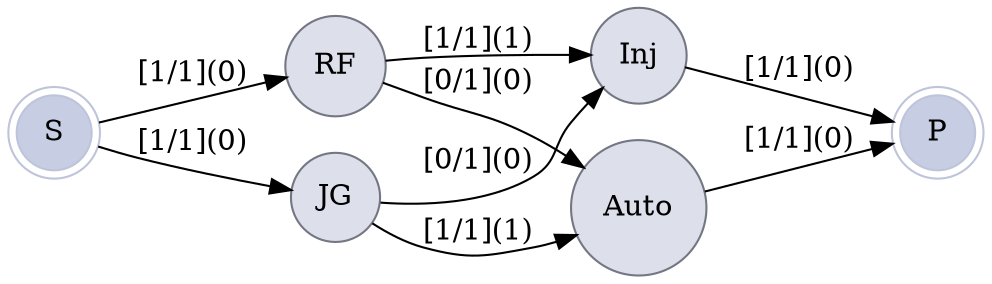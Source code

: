 digraph finite_state_machine {
 rankdir=LR;
	size="8,5";
node [shape = doublecircle, style=filled, fillcolor="#c7cde2", color="#bec4da"]; S;
node [shape = doublecircle, style=filled, fillcolor="#c7cde2", color="#bec4da"]; P;
node [shape = circle, style=filled, fillcolor="#dde0ea", color="#737683"];
"Inj" -> P [ label = "[1/1](0)"];
"Auto" -> P [ label = "[1/1](0)"];
"RF" -> "Inj" [ label = "[1/1](1)"];
"RF" -> "Auto" [ label = "[0/1](0)"];
S -> "RF" [ label = "[1/1](0)"];
S -> "JG" [ label = "[1/1](0)"];
"JG" -> "Auto" [ label = "[1/1](1)"];
"JG" -> "Inj" [ label = "[0/1](0)"];
}
